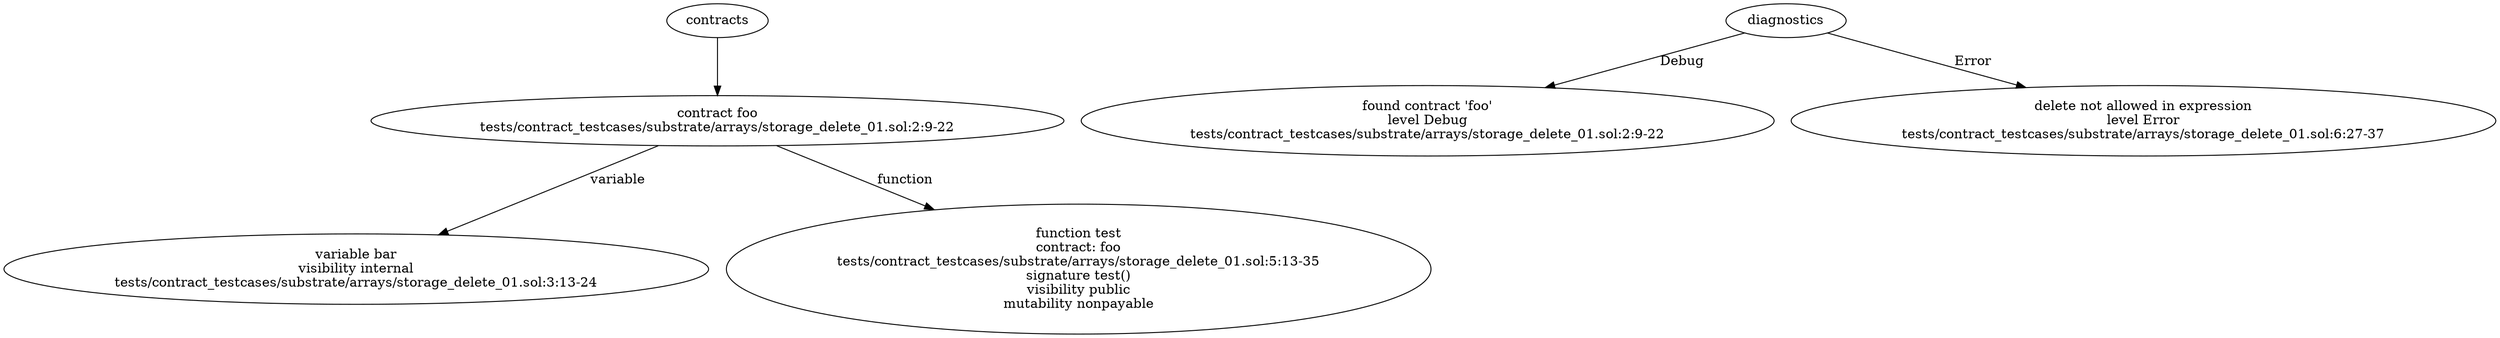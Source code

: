 strict digraph "tests/contract_testcases/substrate/arrays/storage_delete_01.sol" {
	contract [label="contract foo\ntests/contract_testcases/substrate/arrays/storage_delete_01.sol:2:9-22"]
	var [label="variable bar\nvisibility internal\ntests/contract_testcases/substrate/arrays/storage_delete_01.sol:3:13-24"]
	test [label="function test\ncontract: foo\ntests/contract_testcases/substrate/arrays/storage_delete_01.sol:5:13-35\nsignature test()\nvisibility public\nmutability nonpayable"]
	diagnostic [label="found contract 'foo'\nlevel Debug\ntests/contract_testcases/substrate/arrays/storage_delete_01.sol:2:9-22"]
	diagnostic_6 [label="delete not allowed in expression\nlevel Error\ntests/contract_testcases/substrate/arrays/storage_delete_01.sol:6:27-37"]
	contracts -> contract
	contract -> var [label="variable"]
	contract -> test [label="function"]
	diagnostics -> diagnostic [label="Debug"]
	diagnostics -> diagnostic_6 [label="Error"]
}
